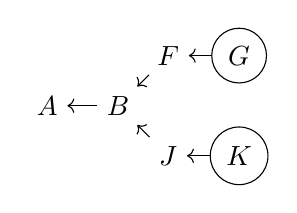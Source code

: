 \begin{tikzpicture}[node distance=0.9cm]

% nodes
\node (a) {$A$};
\node (b) [right of=a] {$B$};
\node (f) [above right of=b] {$F$};
\node (g) [right of=f,circle,draw] {$G$};
\node (j) [below right of=b] {$J$};
\node (k) [right of=j,circle,draw] {$K$};

% arrows
\draw[<-] (a) -- (b);
\draw[<-] (b) -- (f);
\draw[<-] (f) -- (g);
\draw[<-] (b) -- (j);
\draw[<-] (j) -- (k);
\end{tikzpicture}